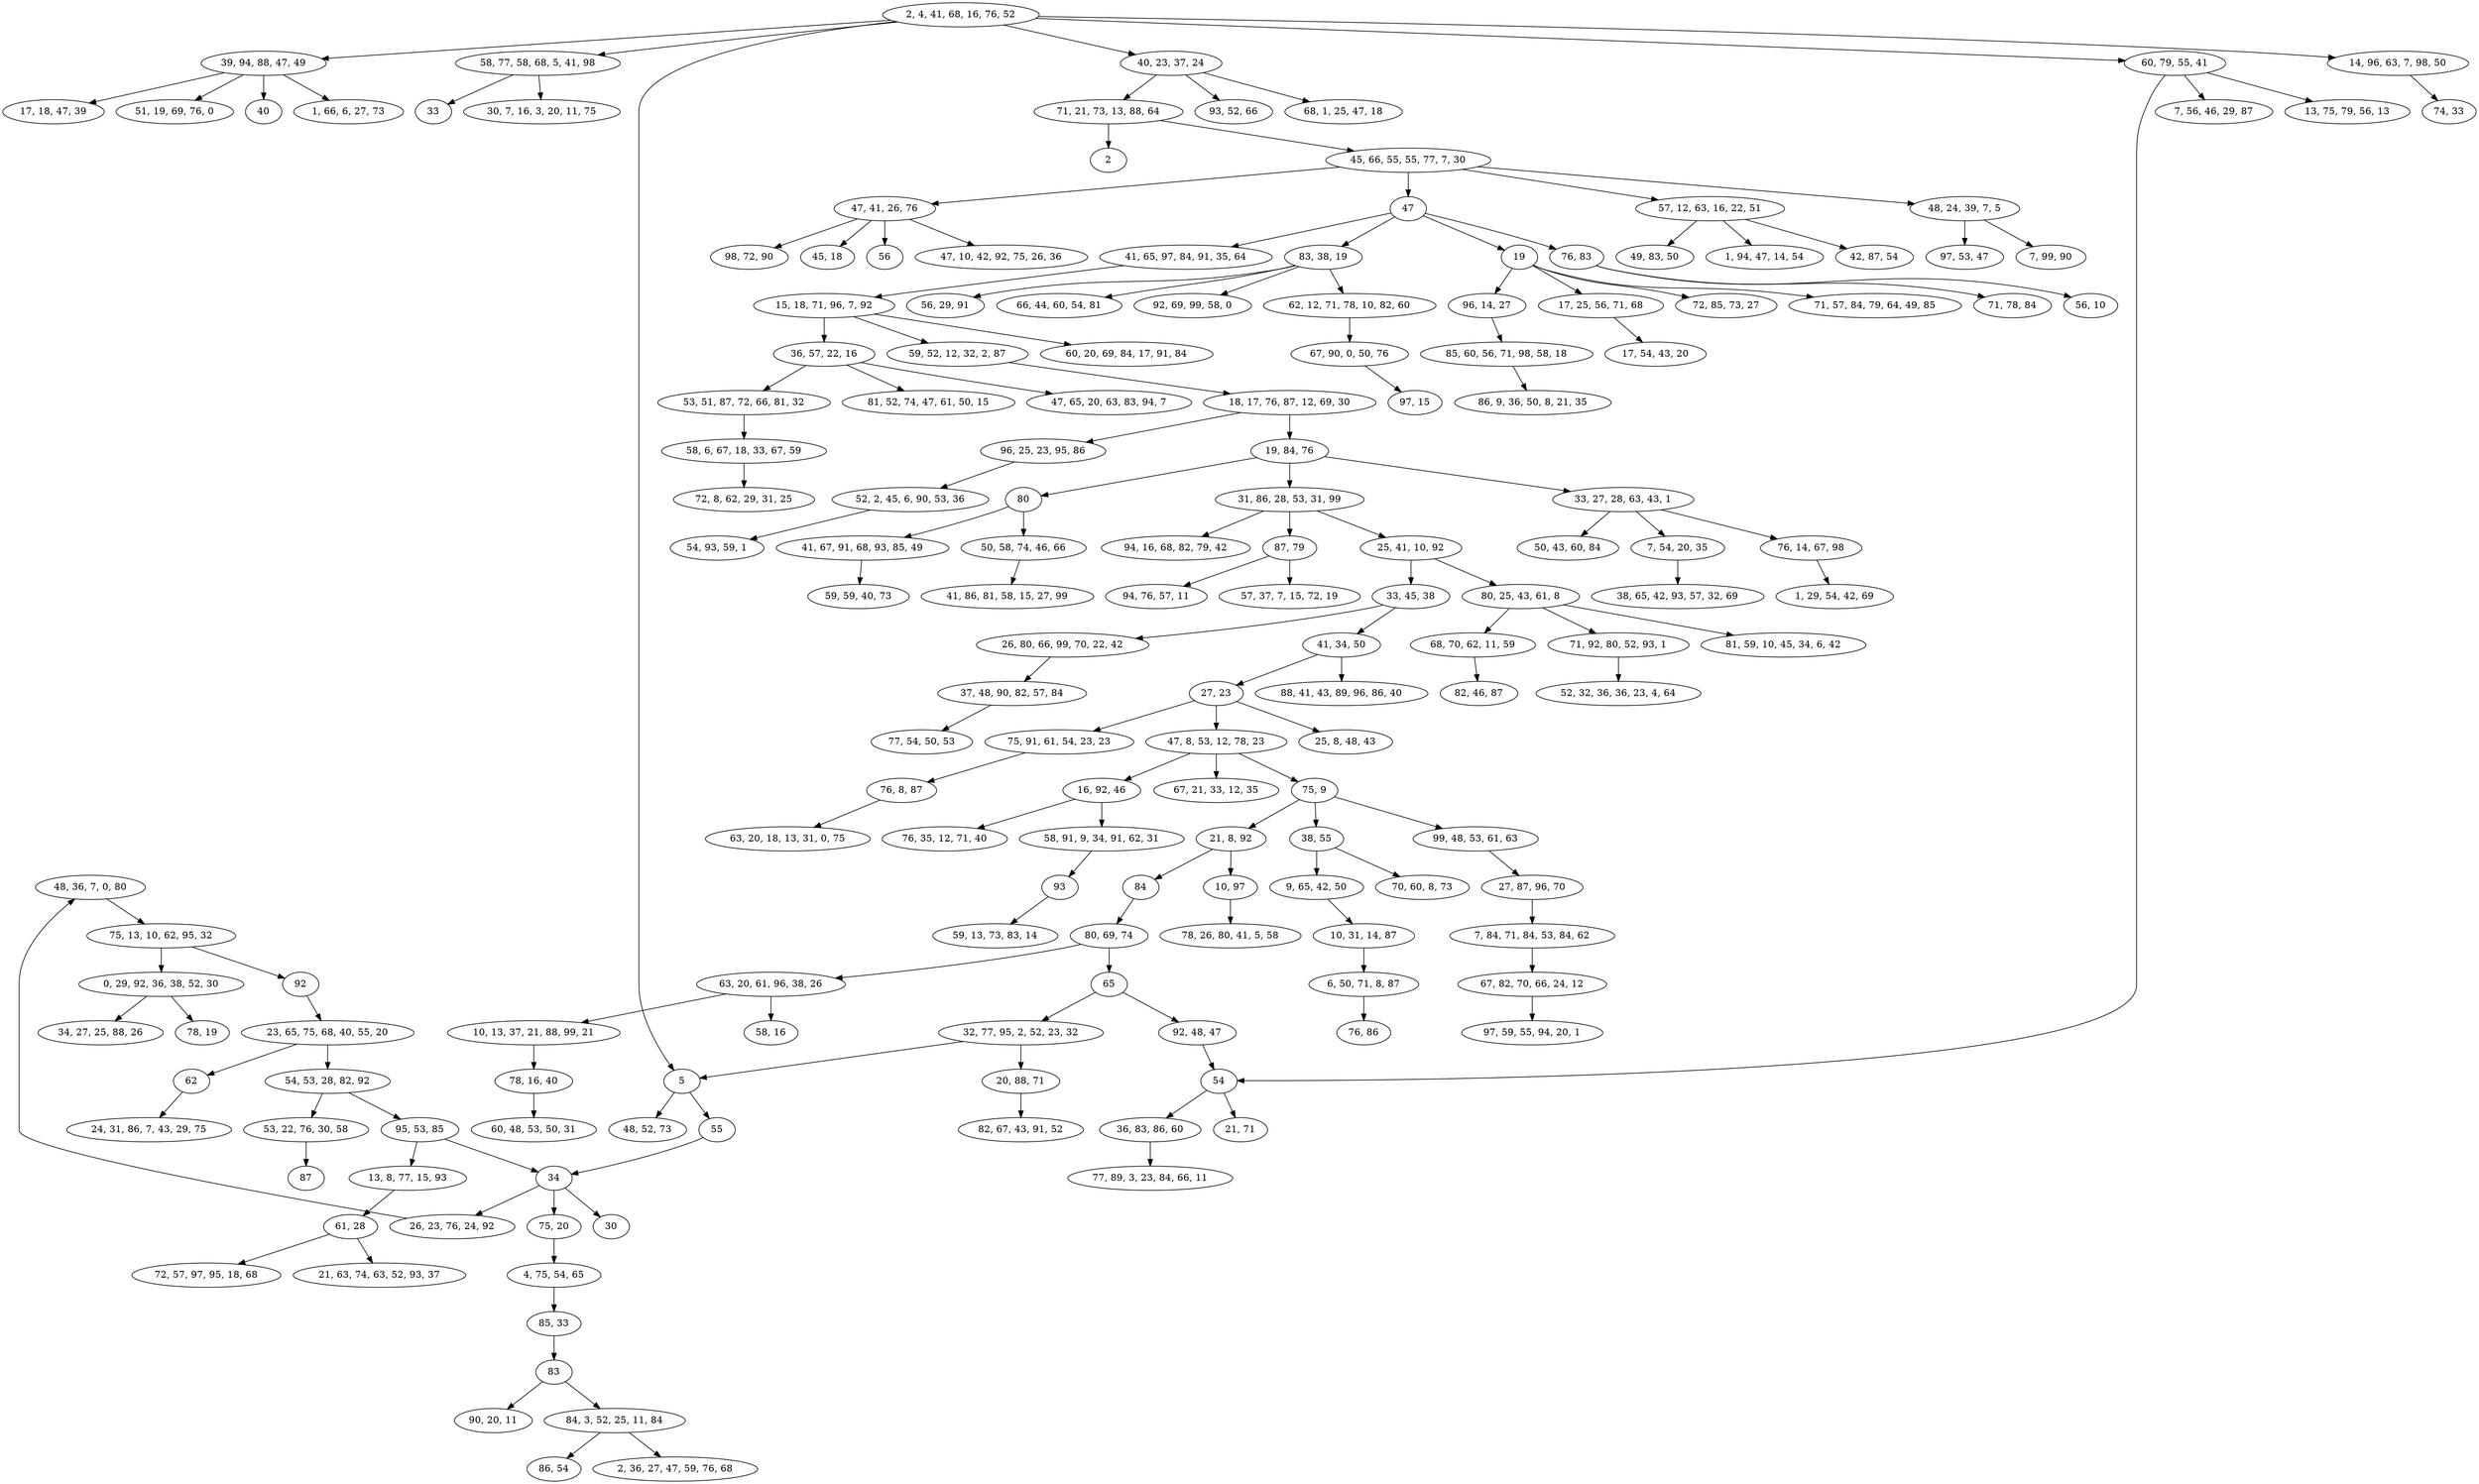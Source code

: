 digraph {
  "48, 36, 7, 0, 80"->"75, 13, 10, 62, 95, 32"
  "21, 8, 92"->"84"
  "62"->"24, 31, 86, 7, 43, 29, 75"
  "71, 21, 73, 13, 88, 64"->"2"
  "36, 57, 22, 16"->"81, 52, 74, 47, 61, 50, 15"
  "19, 84, 76"->"31, 86, 28, 53, 31, 99"
  "27, 23"->"75, 91, 61, 54, 23, 23"
  "75, 9"->"38, 55"
  "34"->"26, 23, 76, 24, 92"
  "0, 29, 92, 36, 38, 52, 30"->"34, 27, 25, 88, 26"
  "19, 84, 76"->"33, 27, 28, 63, 43, 1"
  "99, 48, 53, 61, 63"->"27, 87, 96, 70"
  "57, 12, 63, 16, 22, 51"->"1, 94, 47, 14, 54"
  "48, 24, 39, 7, 5"->"7, 99, 90"
  "87, 79"->"94, 76, 57, 11"
  "80"->"41, 67, 91, 68, 93, 85, 49"
  "61, 28"->"72, 57, 97, 95, 18, 68"
  "53, 51, 87, 72, 66, 81, 32"->"58, 6, 67, 18, 33, 67, 59"
  "41, 34, 50"->"88, 41, 43, 89, 96, 86, 40"
  "80, 69, 74"->"63, 20, 61, 96, 38, 26"
  "65"->"92, 48, 47"
  "16, 92, 46"->"58, 91, 9, 34, 91, 62, 31"
  "26, 80, 66, 99, 70, 22, 42"->"37, 48, 90, 82, 57, 84"
  "71, 21, 73, 13, 88, 64"->"45, 66, 55, 55, 77, 7, 30"
  "87, 79"->"57, 37, 7, 15, 72, 19"
  "31, 86, 28, 53, 31, 99"->"94, 16, 68, 82, 79, 42"
  "39, 94, 88, 47, 49"->"40"
  "47, 8, 53, 12, 78, 23"->"16, 92, 46"
  "58, 6, 67, 18, 33, 67, 59"->"72, 8, 62, 29, 31, 25"
  "25, 41, 10, 92"->"33, 45, 38"
  "61, 28"->"21, 63, 74, 63, 52, 93, 37"
  "76, 83"->"56, 10"
  "75, 9"->"21, 8, 92"
  "92"->"23, 65, 75, 68, 40, 55, 20"
  "31, 86, 28, 53, 31, 99"->"25, 41, 10, 92"
  "58, 91, 9, 34, 91, 62, 31"->"93"
  "83"->"90, 20, 11"
  "58, 77, 58, 68, 5, 41, 98"->"33"
  "75, 13, 10, 62, 95, 32"->"0, 29, 92, 36, 38, 52, 30"
  "54, 53, 28, 82, 92"->"53, 22, 76, 30, 58"
  "83"->"84, 3, 52, 25, 11, 84"
  "40, 23, 37, 24"->"71, 21, 73, 13, 88, 64"
  "85, 60, 56, 71, 98, 58, 18"->"86, 9, 36, 50, 8, 21, 35"
  "36, 57, 22, 16"->"53, 51, 87, 72, 66, 81, 32"
  "2, 4, 41, 68, 16, 76, 52"->"40, 23, 37, 24"
  "45, 66, 55, 55, 77, 7, 30"->"47, 41, 26, 76"
  "47, 41, 26, 76"->"98, 72, 90"
  "47, 8, 53, 12, 78, 23"->"75, 9"
  "54"->"36, 83, 86, 60"
  "83, 38, 19"->"92, 69, 99, 58, 0"
  "80, 25, 43, 61, 8"->"71, 92, 80, 52, 93, 1"
  "45, 66, 55, 55, 77, 7, 30"->"57, 12, 63, 16, 22, 51"
  "75, 13, 10, 62, 95, 32"->"92"
  "13, 8, 77, 15, 93"->"61, 28"
  "68, 70, 62, 11, 59"->"82, 46, 87"
  "33, 27, 28, 63, 43, 1"->"7, 54, 20, 35"
  "60, 79, 55, 41"->"13, 75, 79, 56, 13"
  "80"->"50, 58, 74, 46, 66"
  "38, 55"->"70, 60, 8, 73"
  "34"->"75, 20"
  "67, 82, 70, 66, 24, 12"->"97, 59, 55, 94, 20, 1"
  "47, 41, 26, 76"->"45, 18"
  "60, 79, 55, 41"->"7, 56, 46, 29, 87"
  "83, 38, 19"->"56, 29, 91"
  "2, 4, 41, 68, 16, 76, 52"->"14, 96, 63, 7, 98, 50"
  "45, 66, 55, 55, 77, 7, 30"->"47"
  "10, 13, 37, 21, 88, 99, 21"->"78, 16, 40"
  "9, 65, 42, 50"->"10, 31, 14, 87"
  "27, 23"->"47, 8, 53, 12, 78, 23"
  "47, 41, 26, 76"->"56"
  "7, 84, 71, 84, 53, 84, 62"->"67, 82, 70, 66, 24, 12"
  "75, 91, 61, 54, 23, 23"->"76, 8, 87"
  "4, 75, 54, 65"->"85, 33"
  "5"->"55"
  "62, 12, 71, 78, 10, 82, 60"->"67, 90, 0, 50, 76"
  "31, 86, 28, 53, 31, 99"->"87, 79"
  "54"->"21, 71"
  "76, 83"->"71, 78, 84"
  "83, 38, 19"->"62, 12, 71, 78, 10, 82, 60"
  "25, 41, 10, 92"->"80, 25, 43, 61, 8"
  "2, 4, 41, 68, 16, 76, 52"->"5"
  "54, 53, 28, 82, 92"->"95, 53, 85"
  "95, 53, 85"->"34"
  "18, 17, 76, 87, 12, 69, 30"->"19, 84, 76"
  "32, 77, 95, 2, 52, 23, 32"->"20, 88, 71"
  "96, 25, 23, 95, 86"->"52, 2, 45, 6, 90, 53, 36"
  "47"->"76, 83"
  "38, 55"->"9, 65, 42, 50"
  "36, 83, 86, 60"->"77, 89, 3, 23, 84, 66, 11"
  "20, 88, 71"->"82, 67, 43, 91, 52"
  "80, 69, 74"->"65"
  "85, 33"->"83"
  "93"->"59, 13, 73, 83, 14"
  "47, 41, 26, 76"->"47, 10, 42, 92, 75, 26, 36"
  "6, 50, 71, 8, 87"->"76, 86"
  "19"->"71, 57, 84, 79, 64, 49, 85"
  "47"->"41, 65, 97, 84, 91, 35, 64"
  "80, 25, 43, 61, 8"->"81, 59, 10, 45, 34, 6, 42"
  "14, 96, 63, 7, 98, 50"->"74, 33"
  "33, 45, 38"->"26, 80, 66, 99, 70, 22, 42"
  "47, 8, 53, 12, 78, 23"->"67, 21, 33, 12, 35"
  "21, 8, 92"->"10, 97"
  "26, 23, 76, 24, 92"->"48, 36, 7, 0, 80"
  "36, 57, 22, 16"->"47, 65, 20, 63, 83, 94, 7"
  "92, 48, 47"->"54"
  "78, 16, 40"->"60, 48, 53, 50, 31"
  "5"->"48, 52, 73"
  "17, 25, 56, 71, 68"->"17, 54, 43, 20"
  "37, 48, 90, 82, 57, 84"->"77, 54, 50, 53"
  "95, 53, 85"->"13, 8, 77, 15, 93"
  "15, 18, 71, 96, 7, 92"->"36, 57, 22, 16"
  "53, 22, 76, 30, 58"->"87"
  "58, 77, 58, 68, 5, 41, 98"->"30, 7, 16, 3, 20, 11, 75"
  "40, 23, 37, 24"->"68, 1, 25, 47, 18"
  "23, 65, 75, 68, 40, 55, 20"->"62"
  "84, 3, 52, 25, 11, 84"->"86, 54"
  "19"->"96, 14, 27"
  "41, 34, 50"->"27, 23"
  "80, 25, 43, 61, 8"->"68, 70, 62, 11, 59"
  "63, 20, 61, 96, 38, 26"->"58, 16"
  "19, 84, 76"->"80"
  "0, 29, 92, 36, 38, 52, 30"->"78, 19"
  "27, 87, 96, 70"->"7, 84, 71, 84, 53, 84, 62"
  "47"->"83, 38, 19"
  "84"->"80, 69, 74"
  "19"->"72, 85, 73, 27"
  "15, 18, 71, 96, 7, 92"->"60, 20, 69, 84, 17, 91, 84"
  "60, 79, 55, 41"->"54"
  "76, 8, 87"->"63, 20, 18, 13, 31, 0, 75"
  "47"->"19"
  "96, 14, 27"->"85, 60, 56, 71, 98, 58, 18"
  "57, 12, 63, 16, 22, 51"->"42, 87, 54"
  "15, 18, 71, 96, 7, 92"->"59, 52, 12, 32, 2, 87"
  "33, 27, 28, 63, 43, 1"->"50, 43, 60, 84"
  "45, 66, 55, 55, 77, 7, 30"->"48, 24, 39, 7, 5"
  "48, 24, 39, 7, 5"->"97, 53, 47"
  "59, 52, 12, 32, 2, 87"->"18, 17, 76, 87, 12, 69, 30"
  "67, 90, 0, 50, 76"->"97, 15"
  "39, 94, 88, 47, 49"->"1, 66, 6, 27, 73"
  "2, 4, 41, 68, 16, 76, 52"->"58, 77, 58, 68, 5, 41, 98"
  "55"->"34"
  "71, 92, 80, 52, 93, 1"->"52, 32, 36, 36, 23, 4, 64"
  "41, 67, 91, 68, 93, 85, 49"->"59, 59, 40, 73"
  "2, 4, 41, 68, 16, 76, 52"->"39, 94, 88, 47, 49"
  "34"->"30"
  "10, 31, 14, 87"->"6, 50, 71, 8, 87"
  "65"->"32, 77, 95, 2, 52, 23, 32"
  "76, 14, 67, 98"->"1, 29, 54, 42, 69"
  "41, 65, 97, 84, 91, 35, 64"->"15, 18, 71, 96, 7, 92"
  "18, 17, 76, 87, 12, 69, 30"->"96, 25, 23, 95, 86"
  "2, 4, 41, 68, 16, 76, 52"->"60, 79, 55, 41"
  "83, 38, 19"->"66, 44, 60, 54, 81"
  "40, 23, 37, 24"->"93, 52, 66"
  "39, 94, 88, 47, 49"->"17, 18, 47, 39"
  "33, 45, 38"->"41, 34, 50"
  "84, 3, 52, 25, 11, 84"->"2, 36, 27, 47, 59, 76, 68"
  "27, 23"->"25, 8, 48, 43"
  "75, 20"->"4, 75, 54, 65"
  "50, 58, 74, 46, 66"->"41, 86, 81, 58, 15, 27, 99"
  "52, 2, 45, 6, 90, 53, 36"->"54, 93, 59, 1"
  "32, 77, 95, 2, 52, 23, 32"->"5"
  "19"->"17, 25, 56, 71, 68"
  "57, 12, 63, 16, 22, 51"->"49, 83, 50"
  "16, 92, 46"->"76, 35, 12, 71, 40"
  "39, 94, 88, 47, 49"->"51, 19, 69, 76, 0"
  "23, 65, 75, 68, 40, 55, 20"->"54, 53, 28, 82, 92"
  "63, 20, 61, 96, 38, 26"->"10, 13, 37, 21, 88, 99, 21"
  "7, 54, 20, 35"->"38, 65, 42, 93, 57, 32, 69"
  "33, 27, 28, 63, 43, 1"->"76, 14, 67, 98"
  "10, 97"->"78, 26, 80, 41, 5, 58"
  "75, 9"->"99, 48, 53, 61, 63"
}
